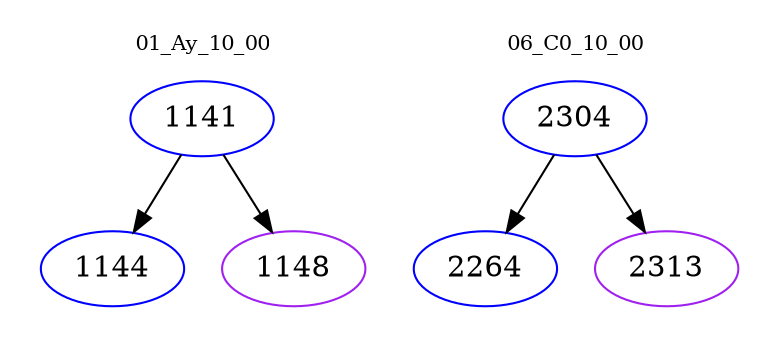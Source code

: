 digraph{
subgraph cluster_0 {
color = white
label = "01_Ay_10_00";
fontsize=10;
T0_1141 [label="1141", color="blue"]
T0_1141 -> T0_1144 [color="black"]
T0_1144 [label="1144", color="blue"]
T0_1141 -> T0_1148 [color="black"]
T0_1148 [label="1148", color="purple"]
}
subgraph cluster_1 {
color = white
label = "06_C0_10_00";
fontsize=10;
T1_2304 [label="2304", color="blue"]
T1_2304 -> T1_2264 [color="black"]
T1_2264 [label="2264", color="blue"]
T1_2304 -> T1_2313 [color="black"]
T1_2313 [label="2313", color="purple"]
}
}
